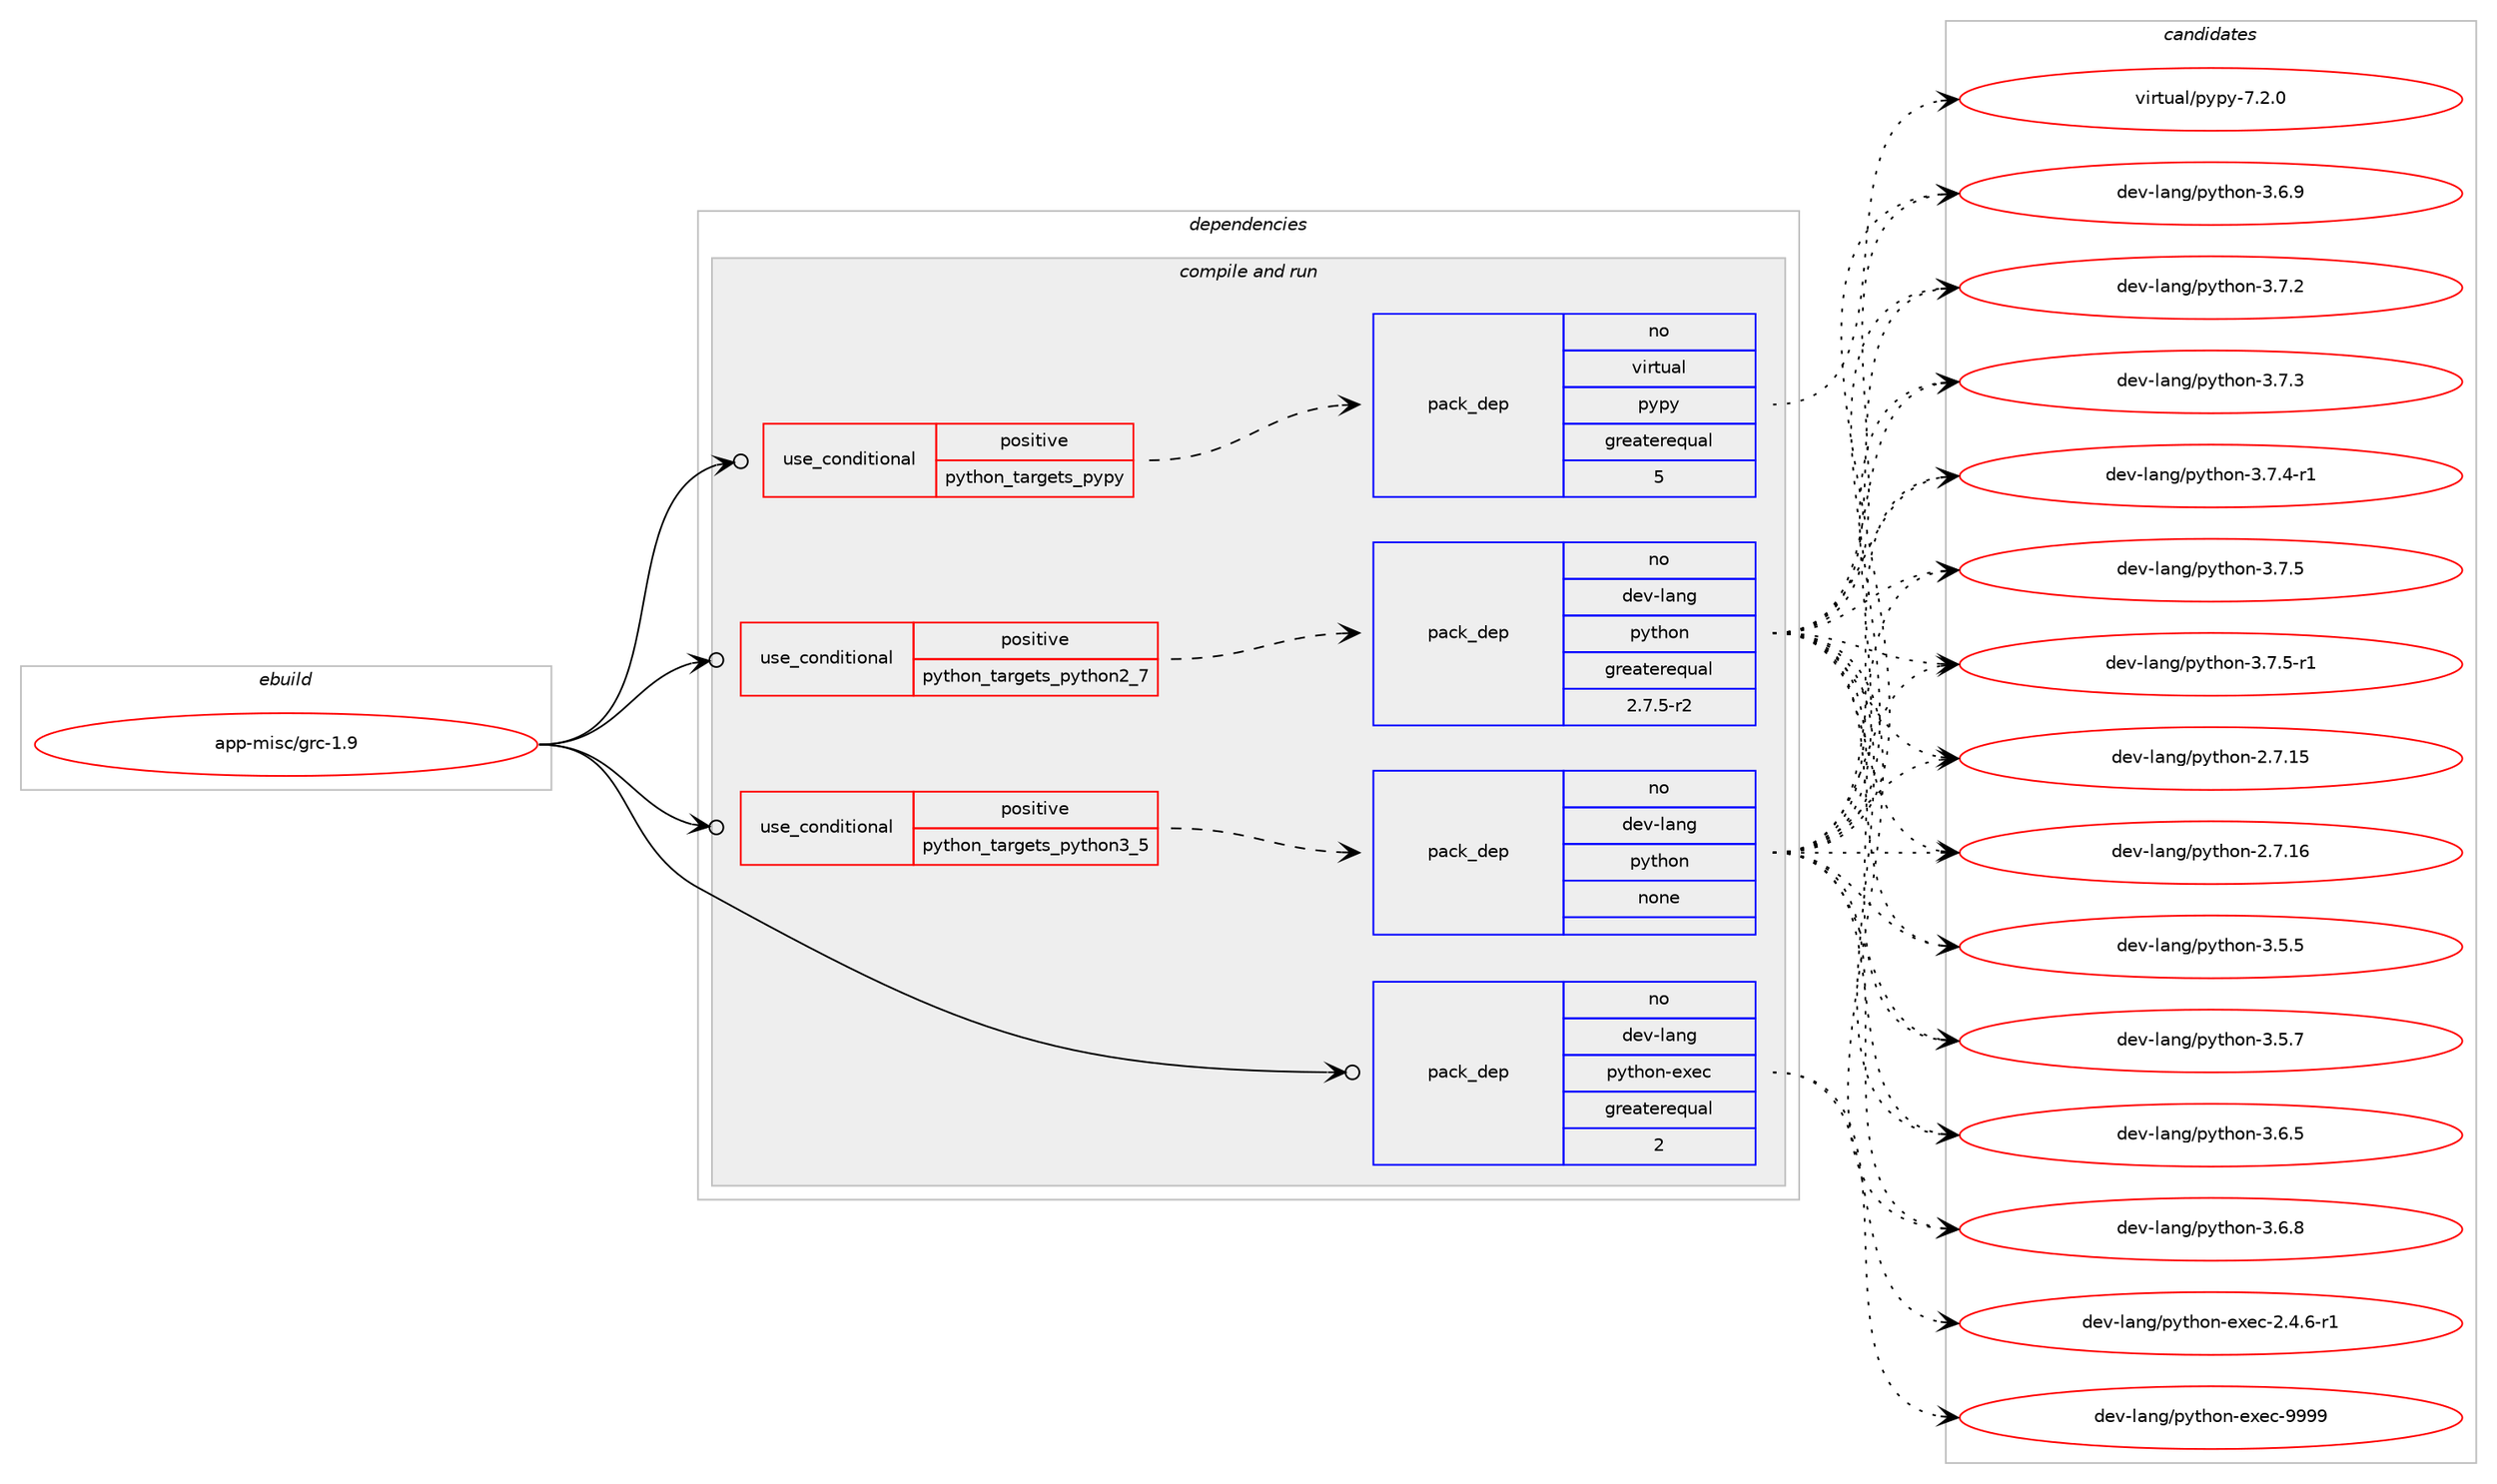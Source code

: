digraph prolog {

# *************
# Graph options
# *************

newrank=true;
concentrate=true;
compound=true;
graph [rankdir=LR,fontname=Helvetica,fontsize=10,ranksep=1.5];#, ranksep=2.5, nodesep=0.2];
edge  [arrowhead=vee];
node  [fontname=Helvetica,fontsize=10];

# **********
# The ebuild
# **********

subgraph cluster_leftcol {
color=gray;
rank=same;
label=<<i>ebuild</i>>;
id [label="app-misc/grc-1.9", color=red, width=4, href="../app-misc/grc-1.9.svg"];
}

# ****************
# The dependencies
# ****************

subgraph cluster_midcol {
color=gray;
label=<<i>dependencies</i>>;
subgraph cluster_compile {
fillcolor="#eeeeee";
style=filled;
label=<<i>compile</i>>;
}
subgraph cluster_compileandrun {
fillcolor="#eeeeee";
style=filled;
label=<<i>compile and run</i>>;
subgraph cond119093 {
dependency498765 [label=<<TABLE BORDER="0" CELLBORDER="1" CELLSPACING="0" CELLPADDING="4"><TR><TD ROWSPAN="3" CELLPADDING="10">use_conditional</TD></TR><TR><TD>positive</TD></TR><TR><TD>python_targets_pypy</TD></TR></TABLE>>, shape=none, color=red];
subgraph pack370669 {
dependency498766 [label=<<TABLE BORDER="0" CELLBORDER="1" CELLSPACING="0" CELLPADDING="4" WIDTH="220"><TR><TD ROWSPAN="6" CELLPADDING="30">pack_dep</TD></TR><TR><TD WIDTH="110">no</TD></TR><TR><TD>virtual</TD></TR><TR><TD>pypy</TD></TR><TR><TD>greaterequal</TD></TR><TR><TD>5</TD></TR></TABLE>>, shape=none, color=blue];
}
dependency498765:e -> dependency498766:w [weight=20,style="dashed",arrowhead="vee"];
}
id:e -> dependency498765:w [weight=20,style="solid",arrowhead="odotvee"];
subgraph cond119094 {
dependency498767 [label=<<TABLE BORDER="0" CELLBORDER="1" CELLSPACING="0" CELLPADDING="4"><TR><TD ROWSPAN="3" CELLPADDING="10">use_conditional</TD></TR><TR><TD>positive</TD></TR><TR><TD>python_targets_python2_7</TD></TR></TABLE>>, shape=none, color=red];
subgraph pack370670 {
dependency498768 [label=<<TABLE BORDER="0" CELLBORDER="1" CELLSPACING="0" CELLPADDING="4" WIDTH="220"><TR><TD ROWSPAN="6" CELLPADDING="30">pack_dep</TD></TR><TR><TD WIDTH="110">no</TD></TR><TR><TD>dev-lang</TD></TR><TR><TD>python</TD></TR><TR><TD>greaterequal</TD></TR><TR><TD>2.7.5-r2</TD></TR></TABLE>>, shape=none, color=blue];
}
dependency498767:e -> dependency498768:w [weight=20,style="dashed",arrowhead="vee"];
}
id:e -> dependency498767:w [weight=20,style="solid",arrowhead="odotvee"];
subgraph cond119095 {
dependency498769 [label=<<TABLE BORDER="0" CELLBORDER="1" CELLSPACING="0" CELLPADDING="4"><TR><TD ROWSPAN="3" CELLPADDING="10">use_conditional</TD></TR><TR><TD>positive</TD></TR><TR><TD>python_targets_python3_5</TD></TR></TABLE>>, shape=none, color=red];
subgraph pack370671 {
dependency498770 [label=<<TABLE BORDER="0" CELLBORDER="1" CELLSPACING="0" CELLPADDING="4" WIDTH="220"><TR><TD ROWSPAN="6" CELLPADDING="30">pack_dep</TD></TR><TR><TD WIDTH="110">no</TD></TR><TR><TD>dev-lang</TD></TR><TR><TD>python</TD></TR><TR><TD>none</TD></TR><TR><TD></TD></TR></TABLE>>, shape=none, color=blue];
}
dependency498769:e -> dependency498770:w [weight=20,style="dashed",arrowhead="vee"];
}
id:e -> dependency498769:w [weight=20,style="solid",arrowhead="odotvee"];
subgraph pack370672 {
dependency498771 [label=<<TABLE BORDER="0" CELLBORDER="1" CELLSPACING="0" CELLPADDING="4" WIDTH="220"><TR><TD ROWSPAN="6" CELLPADDING="30">pack_dep</TD></TR><TR><TD WIDTH="110">no</TD></TR><TR><TD>dev-lang</TD></TR><TR><TD>python-exec</TD></TR><TR><TD>greaterequal</TD></TR><TR><TD>2</TD></TR></TABLE>>, shape=none, color=blue];
}
id:e -> dependency498771:w [weight=20,style="solid",arrowhead="odotvee"];
}
subgraph cluster_run {
fillcolor="#eeeeee";
style=filled;
label=<<i>run</i>>;
}
}

# **************
# The candidates
# **************

subgraph cluster_choices {
rank=same;
color=gray;
label=<<i>candidates</i>>;

subgraph choice370669 {
color=black;
nodesep=1;
choice1181051141161179710847112121112121455546504648 [label="virtual/pypy-7.2.0", color=red, width=4,href="../virtual/pypy-7.2.0.svg"];
dependency498766:e -> choice1181051141161179710847112121112121455546504648:w [style=dotted,weight="100"];
}
subgraph choice370670 {
color=black;
nodesep=1;
choice10010111845108971101034711212111610411111045504655464953 [label="dev-lang/python-2.7.15", color=red, width=4,href="../dev-lang/python-2.7.15.svg"];
choice10010111845108971101034711212111610411111045504655464954 [label="dev-lang/python-2.7.16", color=red, width=4,href="../dev-lang/python-2.7.16.svg"];
choice100101118451089711010347112121116104111110455146534653 [label="dev-lang/python-3.5.5", color=red, width=4,href="../dev-lang/python-3.5.5.svg"];
choice100101118451089711010347112121116104111110455146534655 [label="dev-lang/python-3.5.7", color=red, width=4,href="../dev-lang/python-3.5.7.svg"];
choice100101118451089711010347112121116104111110455146544653 [label="dev-lang/python-3.6.5", color=red, width=4,href="../dev-lang/python-3.6.5.svg"];
choice100101118451089711010347112121116104111110455146544656 [label="dev-lang/python-3.6.8", color=red, width=4,href="../dev-lang/python-3.6.8.svg"];
choice100101118451089711010347112121116104111110455146544657 [label="dev-lang/python-3.6.9", color=red, width=4,href="../dev-lang/python-3.6.9.svg"];
choice100101118451089711010347112121116104111110455146554650 [label="dev-lang/python-3.7.2", color=red, width=4,href="../dev-lang/python-3.7.2.svg"];
choice100101118451089711010347112121116104111110455146554651 [label="dev-lang/python-3.7.3", color=red, width=4,href="../dev-lang/python-3.7.3.svg"];
choice1001011184510897110103471121211161041111104551465546524511449 [label="dev-lang/python-3.7.4-r1", color=red, width=4,href="../dev-lang/python-3.7.4-r1.svg"];
choice100101118451089711010347112121116104111110455146554653 [label="dev-lang/python-3.7.5", color=red, width=4,href="../dev-lang/python-3.7.5.svg"];
choice1001011184510897110103471121211161041111104551465546534511449 [label="dev-lang/python-3.7.5-r1", color=red, width=4,href="../dev-lang/python-3.7.5-r1.svg"];
dependency498768:e -> choice10010111845108971101034711212111610411111045504655464953:w [style=dotted,weight="100"];
dependency498768:e -> choice10010111845108971101034711212111610411111045504655464954:w [style=dotted,weight="100"];
dependency498768:e -> choice100101118451089711010347112121116104111110455146534653:w [style=dotted,weight="100"];
dependency498768:e -> choice100101118451089711010347112121116104111110455146534655:w [style=dotted,weight="100"];
dependency498768:e -> choice100101118451089711010347112121116104111110455146544653:w [style=dotted,weight="100"];
dependency498768:e -> choice100101118451089711010347112121116104111110455146544656:w [style=dotted,weight="100"];
dependency498768:e -> choice100101118451089711010347112121116104111110455146544657:w [style=dotted,weight="100"];
dependency498768:e -> choice100101118451089711010347112121116104111110455146554650:w [style=dotted,weight="100"];
dependency498768:e -> choice100101118451089711010347112121116104111110455146554651:w [style=dotted,weight="100"];
dependency498768:e -> choice1001011184510897110103471121211161041111104551465546524511449:w [style=dotted,weight="100"];
dependency498768:e -> choice100101118451089711010347112121116104111110455146554653:w [style=dotted,weight="100"];
dependency498768:e -> choice1001011184510897110103471121211161041111104551465546534511449:w [style=dotted,weight="100"];
}
subgraph choice370671 {
color=black;
nodesep=1;
choice10010111845108971101034711212111610411111045504655464953 [label="dev-lang/python-2.7.15", color=red, width=4,href="../dev-lang/python-2.7.15.svg"];
choice10010111845108971101034711212111610411111045504655464954 [label="dev-lang/python-2.7.16", color=red, width=4,href="../dev-lang/python-2.7.16.svg"];
choice100101118451089711010347112121116104111110455146534653 [label="dev-lang/python-3.5.5", color=red, width=4,href="../dev-lang/python-3.5.5.svg"];
choice100101118451089711010347112121116104111110455146534655 [label="dev-lang/python-3.5.7", color=red, width=4,href="../dev-lang/python-3.5.7.svg"];
choice100101118451089711010347112121116104111110455146544653 [label="dev-lang/python-3.6.5", color=red, width=4,href="../dev-lang/python-3.6.5.svg"];
choice100101118451089711010347112121116104111110455146544656 [label="dev-lang/python-3.6.8", color=red, width=4,href="../dev-lang/python-3.6.8.svg"];
choice100101118451089711010347112121116104111110455146544657 [label="dev-lang/python-3.6.9", color=red, width=4,href="../dev-lang/python-3.6.9.svg"];
choice100101118451089711010347112121116104111110455146554650 [label="dev-lang/python-3.7.2", color=red, width=4,href="../dev-lang/python-3.7.2.svg"];
choice100101118451089711010347112121116104111110455146554651 [label="dev-lang/python-3.7.3", color=red, width=4,href="../dev-lang/python-3.7.3.svg"];
choice1001011184510897110103471121211161041111104551465546524511449 [label="dev-lang/python-3.7.4-r1", color=red, width=4,href="../dev-lang/python-3.7.4-r1.svg"];
choice100101118451089711010347112121116104111110455146554653 [label="dev-lang/python-3.7.5", color=red, width=4,href="../dev-lang/python-3.7.5.svg"];
choice1001011184510897110103471121211161041111104551465546534511449 [label="dev-lang/python-3.7.5-r1", color=red, width=4,href="../dev-lang/python-3.7.5-r1.svg"];
dependency498770:e -> choice10010111845108971101034711212111610411111045504655464953:w [style=dotted,weight="100"];
dependency498770:e -> choice10010111845108971101034711212111610411111045504655464954:w [style=dotted,weight="100"];
dependency498770:e -> choice100101118451089711010347112121116104111110455146534653:w [style=dotted,weight="100"];
dependency498770:e -> choice100101118451089711010347112121116104111110455146534655:w [style=dotted,weight="100"];
dependency498770:e -> choice100101118451089711010347112121116104111110455146544653:w [style=dotted,weight="100"];
dependency498770:e -> choice100101118451089711010347112121116104111110455146544656:w [style=dotted,weight="100"];
dependency498770:e -> choice100101118451089711010347112121116104111110455146544657:w [style=dotted,weight="100"];
dependency498770:e -> choice100101118451089711010347112121116104111110455146554650:w [style=dotted,weight="100"];
dependency498770:e -> choice100101118451089711010347112121116104111110455146554651:w [style=dotted,weight="100"];
dependency498770:e -> choice1001011184510897110103471121211161041111104551465546524511449:w [style=dotted,weight="100"];
dependency498770:e -> choice100101118451089711010347112121116104111110455146554653:w [style=dotted,weight="100"];
dependency498770:e -> choice1001011184510897110103471121211161041111104551465546534511449:w [style=dotted,weight="100"];
}
subgraph choice370672 {
color=black;
nodesep=1;
choice10010111845108971101034711212111610411111045101120101994550465246544511449 [label="dev-lang/python-exec-2.4.6-r1", color=red, width=4,href="../dev-lang/python-exec-2.4.6-r1.svg"];
choice10010111845108971101034711212111610411111045101120101994557575757 [label="dev-lang/python-exec-9999", color=red, width=4,href="../dev-lang/python-exec-9999.svg"];
dependency498771:e -> choice10010111845108971101034711212111610411111045101120101994550465246544511449:w [style=dotted,weight="100"];
dependency498771:e -> choice10010111845108971101034711212111610411111045101120101994557575757:w [style=dotted,weight="100"];
}
}

}
